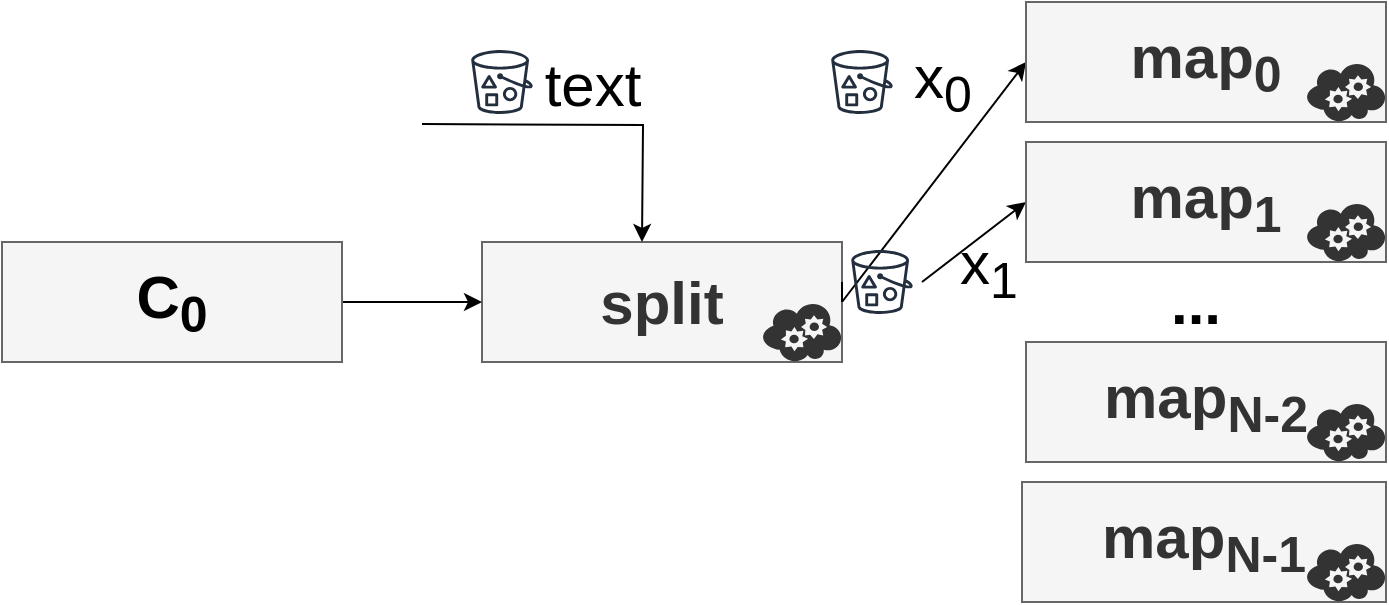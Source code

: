 <mxfile version="15.4.0" type="device"><diagram id="yiRDfCdH8cYX3cv1Tssn" name="Page-1"><mxGraphModel dx="2819" dy="1176" grid="1" gridSize="10" guides="1" tooltips="1" connect="1" arrows="1" fold="1" page="1" pageScale="1" pageWidth="827" pageHeight="1169" math="0" shadow="0"><root><mxCell id="0"/><mxCell id="1" parent="0"/><mxCell id="AtRZBNMKBspMdsv5DlmV-23" value="&lt;font style=&quot;font-size: 30px&quot;&gt;x&lt;sub&gt;0&lt;/sub&gt;&lt;/font&gt;" style="rounded=0;orthogonalLoop=1;jettySize=auto;html=1;exitX=1;exitY=0.5;exitDx=0;exitDy=0;entryX=0;entryY=0.5;entryDx=0;entryDy=0;labelBackgroundColor=none;" edge="1" parent="1" source="AtRZBNMKBspMdsv5DlmV-4" target="AtRZBNMKBspMdsv5DlmV-13"><mxGeometry x="0.557" y="27" relative="1" as="geometry"><mxPoint as="offset"/></mxGeometry></mxCell><mxCell id="AtRZBNMKBspMdsv5DlmV-24" value="&lt;font style=&quot;font-size: 30px&quot;&gt;x&lt;sub&gt;1&lt;/sub&gt;&lt;/font&gt;" style="edgeStyle=none;rounded=0;orthogonalLoop=1;jettySize=auto;html=1;exitX=1;exitY=0.5;exitDx=0;exitDy=0;entryX=0;entryY=0.5;entryDx=0;entryDy=0;labelBackgroundColor=none;startArrow=none;" edge="1" parent="1" source="AtRZBNMKBspMdsv5DlmV-26" target="AtRZBNMKBspMdsv5DlmV-15"><mxGeometry x="-0.07" y="-15" relative="1" as="geometry"><mxPoint as="offset"/></mxGeometry></mxCell><mxCell id="AtRZBNMKBspMdsv5DlmV-4" value="&lt;font style=&quot;font-size: 30px&quot;&gt;split&lt;/font&gt;" style="rounded=0;whiteSpace=wrap;html=1;fillColor=#f5f5f5;strokeColor=#666666;fontColor=#333333;fontStyle=1" vertex="1" parent="1"><mxGeometry x="170" y="130" width="180" height="60" as="geometry"/></mxCell><mxCell id="AtRZBNMKBspMdsv5DlmV-6" value="" style="verticalLabelPosition=bottom;html=1;verticalAlign=top;align=center;strokeColor=none;fillColor=#333333;shape=mxgraph.azure.cloud_service;" vertex="1" parent="1"><mxGeometry x="310" y="160" width="40" height="30" as="geometry"/></mxCell><mxCell id="AtRZBNMKBspMdsv5DlmV-8" style="edgeStyle=orthogonalEdgeStyle;rounded=0;orthogonalLoop=1;jettySize=auto;html=1;exitX=1;exitY=0.5;exitDx=0;exitDy=0;entryX=0;entryY=0.5;entryDx=0;entryDy=0;" edge="1" parent="1" source="AtRZBNMKBspMdsv5DlmV-7" target="AtRZBNMKBspMdsv5DlmV-4"><mxGeometry relative="1" as="geometry"/></mxCell><mxCell id="AtRZBNMKBspMdsv5DlmV-7" value="&lt;span style=&quot;color: rgb(0 , 0 , 0) ; font-size: 30px&quot;&gt;&lt;b&gt;C&lt;sub&gt;0&lt;/sub&gt;&lt;/b&gt;&lt;/span&gt;" style="rounded=0;whiteSpace=wrap;html=1;fillColor=#f5f5f5;strokeColor=#666666;fontColor=#333333;" vertex="1" parent="1"><mxGeometry x="-70" y="130" width="170" height="60" as="geometry"/></mxCell><mxCell id="AtRZBNMKBspMdsv5DlmV-10" value="" style="sketch=0;outlineConnect=0;fontColor=#232F3E;gradientColor=none;strokeColor=#232F3E;fillColor=none;dashed=0;verticalLabelPosition=bottom;verticalAlign=top;align=center;html=1;fontSize=12;fontStyle=0;aspect=fixed;shape=mxgraph.aws4.resourceIcon;resIcon=mxgraph.aws4.bucket_with_objects;" vertex="1" parent="1"><mxGeometry x="160" y="30" width="40" height="40" as="geometry"/></mxCell><mxCell id="AtRZBNMKBspMdsv5DlmV-11" value="" style="endArrow=classic;html=1;rounded=0;edgeStyle=orthogonalEdgeStyle;" edge="1" parent="1"><mxGeometry relative="1" as="geometry"><mxPoint x="140" y="71" as="sourcePoint"/><mxPoint x="250" y="130" as="targetPoint"/></mxGeometry></mxCell><mxCell id="AtRZBNMKBspMdsv5DlmV-12" value="&lt;font style=&quot;font-size: 30px&quot;&gt;text&lt;/font&gt;" style="edgeLabel;resizable=0;html=1;align=center;verticalAlign=middle;fillColor=none;" connectable="0" vertex="1" parent="AtRZBNMKBspMdsv5DlmV-11"><mxGeometry relative="1" as="geometry"><mxPoint y="-21" as="offset"/></mxGeometry></mxCell><mxCell id="AtRZBNMKBspMdsv5DlmV-13" value="&lt;span style=&quot;font-size: 30px&quot;&gt;map&lt;sub&gt;0&lt;/sub&gt;&lt;/span&gt;" style="rounded=0;whiteSpace=wrap;html=1;fillColor=#f5f5f5;strokeColor=#666666;fontColor=#333333;fontStyle=1" vertex="1" parent="1"><mxGeometry x="442" y="10" width="180" height="60" as="geometry"/></mxCell><mxCell id="AtRZBNMKBspMdsv5DlmV-14" value="" style="verticalLabelPosition=bottom;html=1;verticalAlign=top;align=center;strokeColor=none;fillColor=#333333;shape=mxgraph.azure.cloud_service;" vertex="1" parent="1"><mxGeometry x="582" y="40" width="40" height="30" as="geometry"/></mxCell><mxCell id="AtRZBNMKBspMdsv5DlmV-15" value="&lt;span style=&quot;font-size: 30px&quot;&gt;map&lt;sub&gt;1&lt;/sub&gt;&lt;/span&gt;" style="rounded=0;whiteSpace=wrap;html=1;fillColor=#f5f5f5;strokeColor=#666666;fontColor=#333333;fontStyle=1" vertex="1" parent="1"><mxGeometry x="442" y="80" width="180" height="60" as="geometry"/></mxCell><mxCell id="AtRZBNMKBspMdsv5DlmV-16" value="" style="verticalLabelPosition=bottom;html=1;verticalAlign=top;align=center;strokeColor=none;fillColor=#333333;shape=mxgraph.azure.cloud_service;" vertex="1" parent="1"><mxGeometry x="582" y="110" width="40" height="30" as="geometry"/></mxCell><mxCell id="AtRZBNMKBspMdsv5DlmV-17" value="&lt;font style=&quot;font-size: 30px&quot;&gt;map&lt;sub&gt;N-2&lt;/sub&gt;&lt;/font&gt;" style="rounded=0;whiteSpace=wrap;html=1;fillColor=#f5f5f5;strokeColor=#666666;fontColor=#333333;fontStyle=1" vertex="1" parent="1"><mxGeometry x="442" y="180" width="180" height="60" as="geometry"/></mxCell><mxCell id="AtRZBNMKBspMdsv5DlmV-18" value="" style="verticalLabelPosition=bottom;html=1;verticalAlign=top;align=center;strokeColor=none;fillColor=#333333;shape=mxgraph.azure.cloud_service;" vertex="1" parent="1"><mxGeometry x="582" y="210" width="40" height="30" as="geometry"/></mxCell><mxCell id="AtRZBNMKBspMdsv5DlmV-19" value="&lt;font style=&quot;font-size: 30px&quot;&gt;map&lt;sub&gt;N-1&lt;/sub&gt;&lt;/font&gt;" style="rounded=0;whiteSpace=wrap;html=1;fillColor=#f5f5f5;strokeColor=#666666;fontColor=#333333;fontStyle=1" vertex="1" parent="1"><mxGeometry x="440" y="250" width="182" height="60" as="geometry"/></mxCell><mxCell id="AtRZBNMKBspMdsv5DlmV-20" value="" style="verticalLabelPosition=bottom;html=1;verticalAlign=top;align=center;strokeColor=none;fillColor=#333333;shape=mxgraph.azure.cloud_service;" vertex="1" parent="1"><mxGeometry x="582" y="280" width="40" height="30" as="geometry"/></mxCell><mxCell id="AtRZBNMKBspMdsv5DlmV-21" value="&lt;b&gt;&lt;font style=&quot;font-size: 30px&quot;&gt;...&lt;/font&gt;&lt;/b&gt;" style="text;html=1;strokeColor=none;fillColor=none;align=center;verticalAlign=middle;whiteSpace=wrap;rounded=0;" vertex="1" parent="1"><mxGeometry x="497" y="145" width="60" height="30" as="geometry"/></mxCell><mxCell id="AtRZBNMKBspMdsv5DlmV-25" value="" style="sketch=0;outlineConnect=0;fontColor=#232F3E;gradientColor=none;strokeColor=#232F3E;fillColor=none;dashed=0;verticalLabelPosition=bottom;verticalAlign=top;align=center;html=1;fontSize=12;fontStyle=0;aspect=fixed;shape=mxgraph.aws4.resourceIcon;resIcon=mxgraph.aws4.bucket_with_objects;" vertex="1" parent="1"><mxGeometry x="340" y="30" width="40" height="40" as="geometry"/></mxCell><mxCell id="AtRZBNMKBspMdsv5DlmV-26" value="" style="sketch=0;outlineConnect=0;fontColor=#232F3E;gradientColor=none;strokeColor=#232F3E;fillColor=none;dashed=0;verticalLabelPosition=bottom;verticalAlign=top;align=center;html=1;fontSize=12;fontStyle=0;aspect=fixed;shape=mxgraph.aws4.resourceIcon;resIcon=mxgraph.aws4.bucket_with_objects;" vertex="1" parent="1"><mxGeometry x="350" y="130" width="40" height="40" as="geometry"/></mxCell><mxCell id="AtRZBNMKBspMdsv5DlmV-28" value="" style="edgeStyle=none;rounded=0;orthogonalLoop=1;jettySize=auto;html=1;exitX=1;exitY=0.5;exitDx=0;exitDy=0;entryX=0;entryY=0.5;entryDx=0;entryDy=0;labelBackgroundColor=none;endArrow=none;" edge="1" parent="1" source="AtRZBNMKBspMdsv5DlmV-4" target="AtRZBNMKBspMdsv5DlmV-26"><mxGeometry x="-0.07" y="-15" relative="1" as="geometry"><mxPoint x="350" y="160" as="sourcePoint"/><mxPoint x="442" y="110" as="targetPoint"/><mxPoint as="offset"/></mxGeometry></mxCell></root></mxGraphModel></diagram></mxfile>